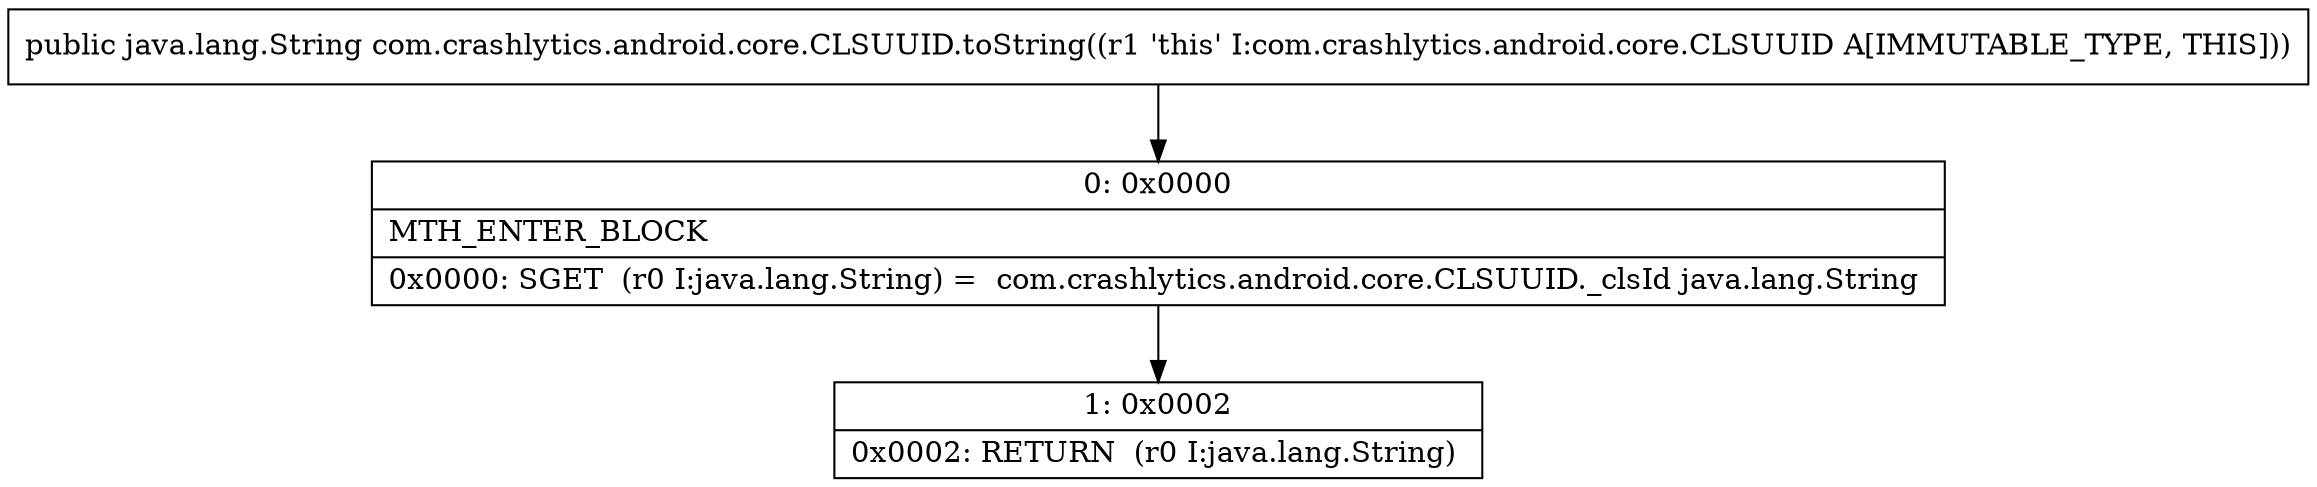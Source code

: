 digraph "CFG forcom.crashlytics.android.core.CLSUUID.toString()Ljava\/lang\/String;" {
Node_0 [shape=record,label="{0\:\ 0x0000|MTH_ENTER_BLOCK\l|0x0000: SGET  (r0 I:java.lang.String) =  com.crashlytics.android.core.CLSUUID._clsId java.lang.String \l}"];
Node_1 [shape=record,label="{1\:\ 0x0002|0x0002: RETURN  (r0 I:java.lang.String) \l}"];
MethodNode[shape=record,label="{public java.lang.String com.crashlytics.android.core.CLSUUID.toString((r1 'this' I:com.crashlytics.android.core.CLSUUID A[IMMUTABLE_TYPE, THIS])) }"];
MethodNode -> Node_0;
Node_0 -> Node_1;
}

